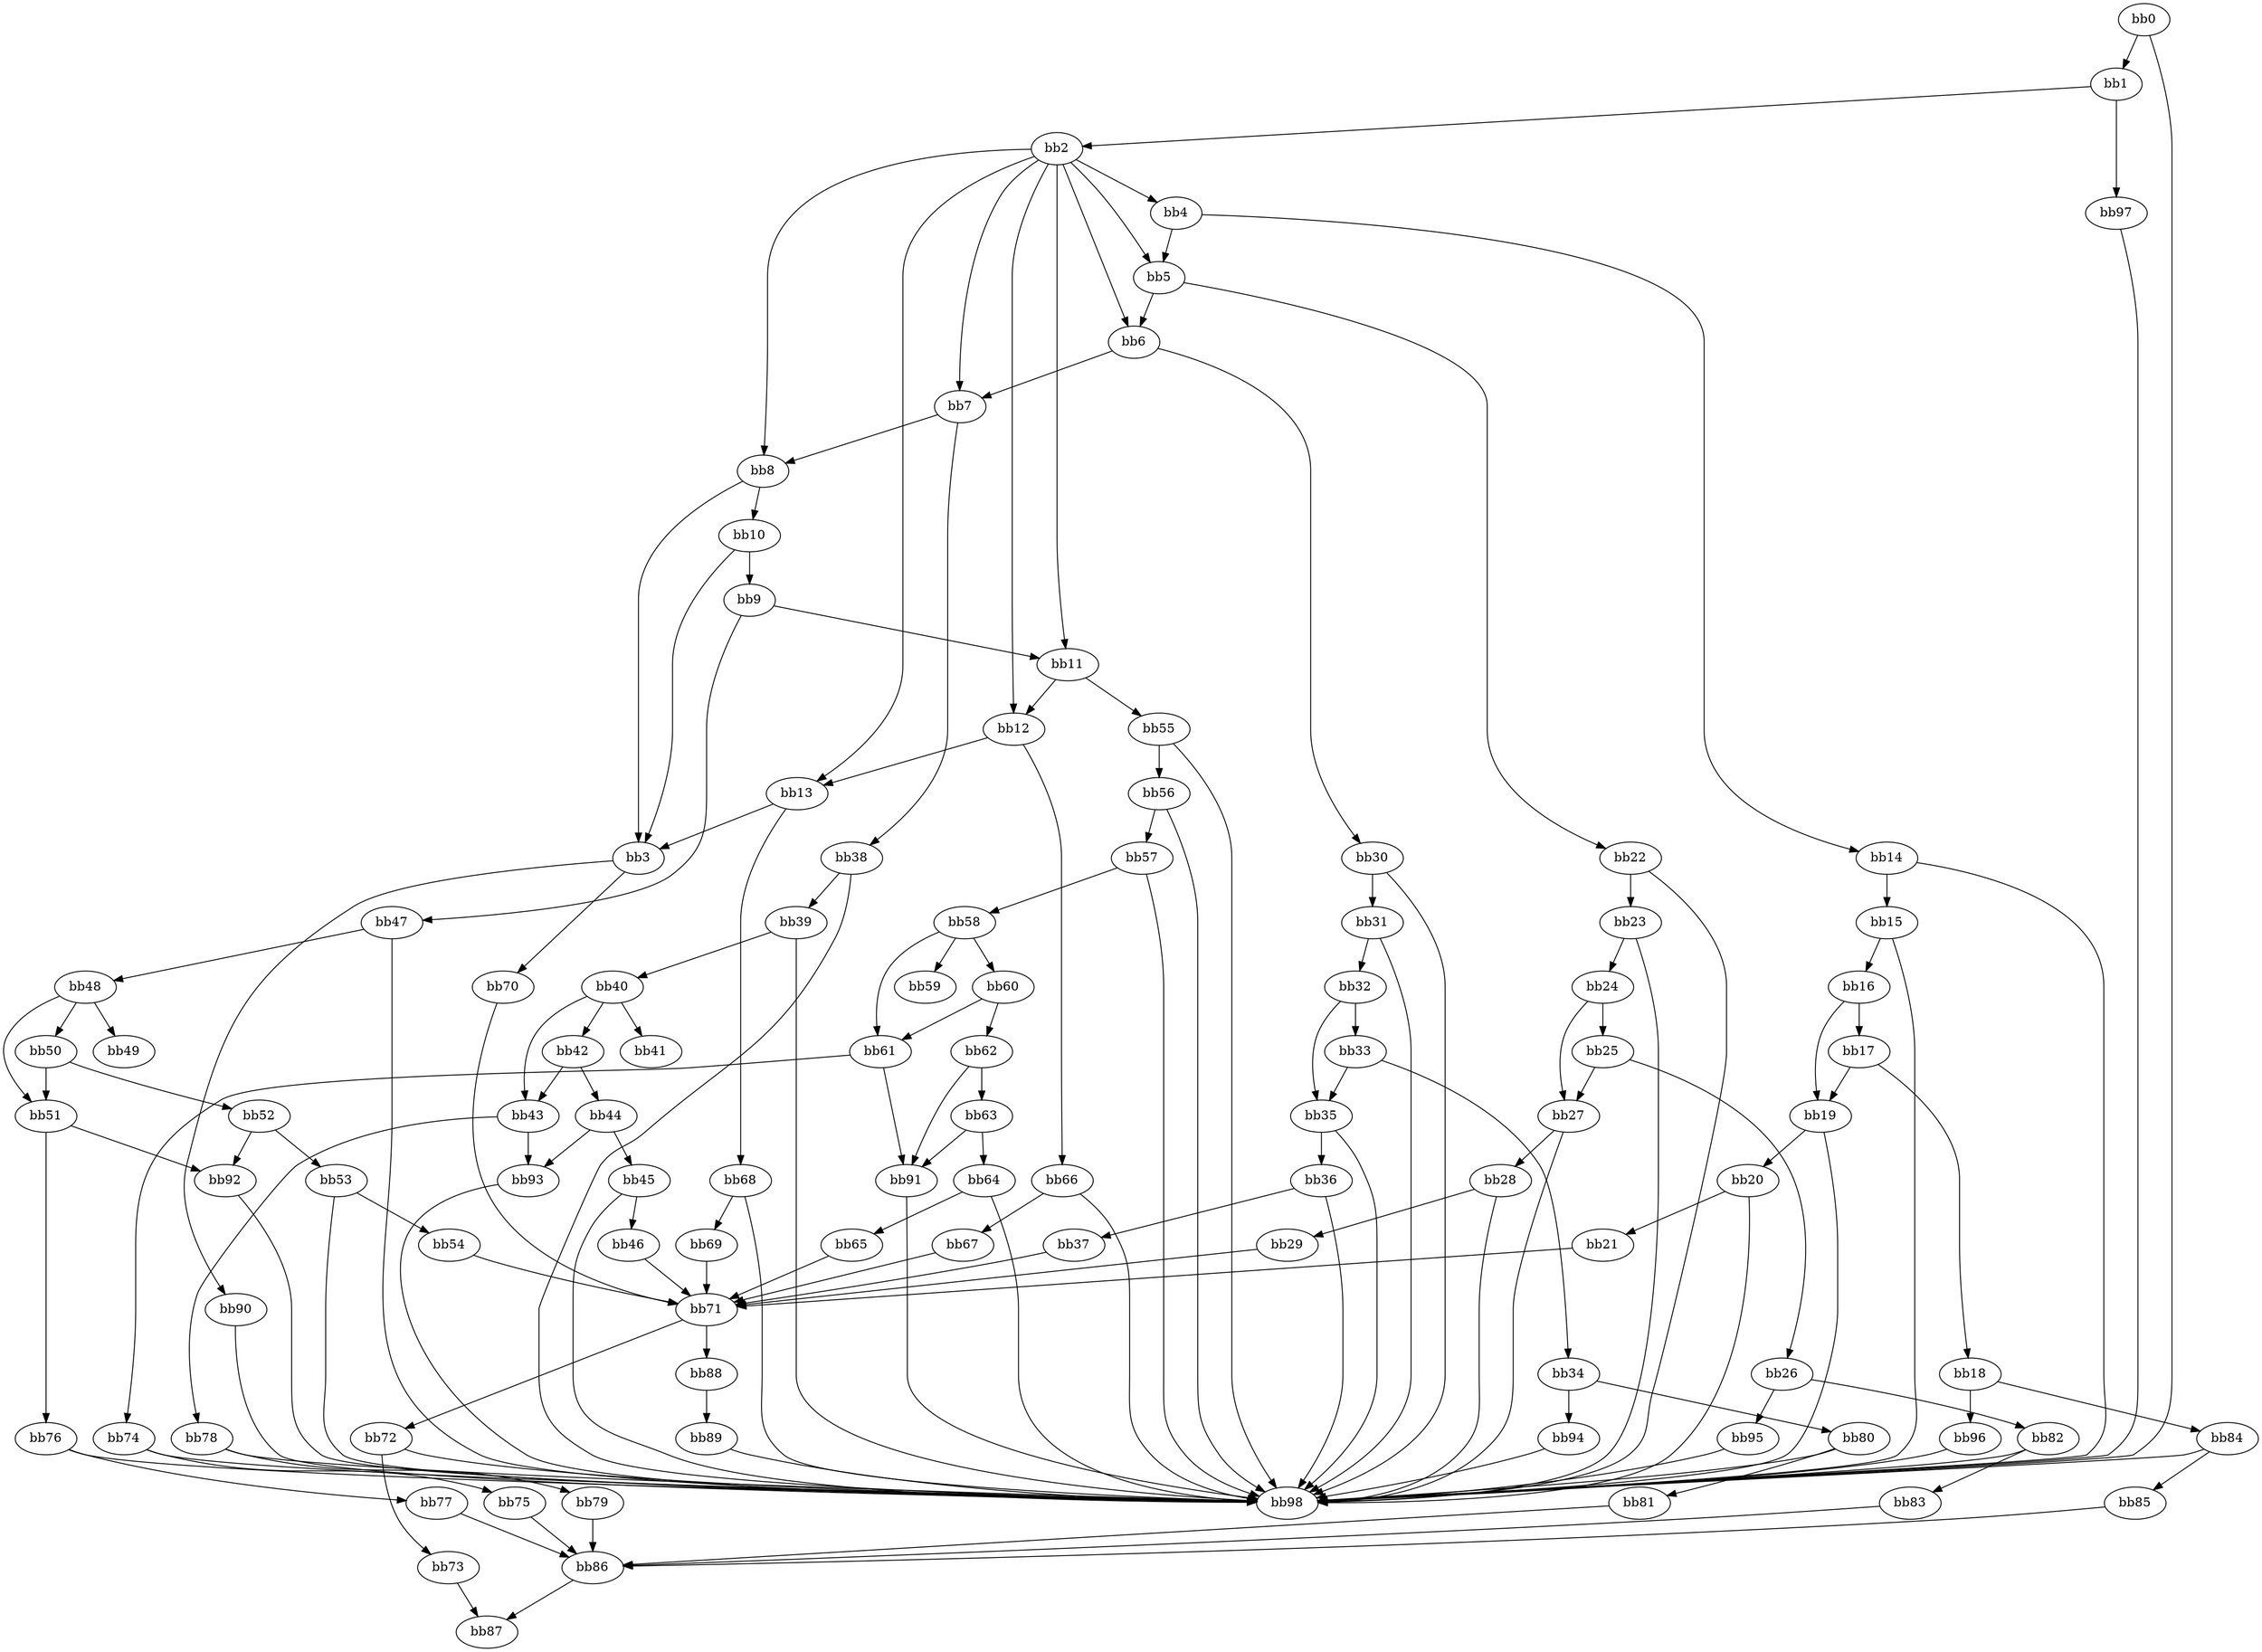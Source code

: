 digraph {
    0 [ label = "bb0\l" ]
    1 [ label = "bb1\l" ]
    2 [ label = "bb2\l" ]
    3 [ label = "bb3\l" ]
    4 [ label = "bb4\l" ]
    5 [ label = "bb5\l" ]
    6 [ label = "bb6\l" ]
    7 [ label = "bb7\l" ]
    8 [ label = "bb8\l" ]
    9 [ label = "bb9\l" ]
    10 [ label = "bb10\l" ]
    11 [ label = "bb11\l" ]
    12 [ label = "bb12\l" ]
    13 [ label = "bb13\l" ]
    14 [ label = "bb14\l" ]
    15 [ label = "bb15\l" ]
    16 [ label = "bb16\l" ]
    17 [ label = "bb17\l" ]
    18 [ label = "bb18\l" ]
    19 [ label = "bb19\l" ]
    20 [ label = "bb20\l" ]
    21 [ label = "bb21\l" ]
    22 [ label = "bb22\l" ]
    23 [ label = "bb23\l" ]
    24 [ label = "bb24\l" ]
    25 [ label = "bb25\l" ]
    26 [ label = "bb26\l" ]
    27 [ label = "bb27\l" ]
    28 [ label = "bb28\l" ]
    29 [ label = "bb29\l" ]
    30 [ label = "bb30\l" ]
    31 [ label = "bb31\l" ]
    32 [ label = "bb32\l" ]
    33 [ label = "bb33\l" ]
    34 [ label = "bb34\l" ]
    35 [ label = "bb35\l" ]
    36 [ label = "bb36\l" ]
    37 [ label = "bb37\l" ]
    38 [ label = "bb38\l" ]
    39 [ label = "bb39\l" ]
    40 [ label = "bb40\l" ]
    41 [ label = "bb41\l" ]
    42 [ label = "bb42\l" ]
    43 [ label = "bb43\l" ]
    44 [ label = "bb44\l" ]
    45 [ label = "bb45\l" ]
    46 [ label = "bb46\l" ]
    47 [ label = "bb47\l" ]
    48 [ label = "bb48\l" ]
    49 [ label = "bb49\l" ]
    50 [ label = "bb50\l" ]
    51 [ label = "bb51\l" ]
    52 [ label = "bb52\l" ]
    53 [ label = "bb53\l" ]
    54 [ label = "bb54\l" ]
    55 [ label = "bb55\l" ]
    56 [ label = "bb56\l" ]
    57 [ label = "bb57\l" ]
    58 [ label = "bb58\l" ]
    59 [ label = "bb59\l" ]
    60 [ label = "bb60\l" ]
    61 [ label = "bb61\l" ]
    62 [ label = "bb62\l" ]
    63 [ label = "bb63\l" ]
    64 [ label = "bb64\l" ]
    65 [ label = "bb65\l" ]
    66 [ label = "bb66\l" ]
    67 [ label = "bb67\l" ]
    68 [ label = "bb68\l" ]
    69 [ label = "bb69\l" ]
    70 [ label = "bb70\l" ]
    71 [ label = "bb71\l" ]
    72 [ label = "bb72\l" ]
    73 [ label = "bb73\l" ]
    74 [ label = "bb74\l" ]
    75 [ label = "bb75\l" ]
    76 [ label = "bb76\l" ]
    77 [ label = "bb77\l" ]
    78 [ label = "bb78\l" ]
    79 [ label = "bb79\l" ]
    80 [ label = "bb80\l" ]
    81 [ label = "bb81\l" ]
    82 [ label = "bb82\l" ]
    83 [ label = "bb83\l" ]
    84 [ label = "bb84\l" ]
    85 [ label = "bb85\l" ]
    86 [ label = "bb86\l" ]
    87 [ label = "bb87\l" ]
    88 [ label = "bb88\l" ]
    89 [ label = "bb89\l" ]
    90 [ label = "bb90\l" ]
    91 [ label = "bb91\l" ]
    92 [ label = "bb92\l" ]
    93 [ label = "bb93\l" ]
    94 [ label = "bb94\l" ]
    95 [ label = "bb95\l" ]
    96 [ label = "bb96\l" ]
    97 [ label = "bb97\l" ]
    98 [ label = "bb98\l" ]
    0 -> 1 [ ]
    0 -> 98 [ ]
    1 -> 2 [ ]
    1 -> 97 [ ]
    2 -> 4 [ ]
    2 -> 5 [ ]
    2 -> 6 [ ]
    2 -> 7 [ ]
    2 -> 8 [ ]
    2 -> 11 [ ]
    2 -> 12 [ ]
    2 -> 13 [ ]
    3 -> 70 [ ]
    3 -> 90 [ ]
    4 -> 5 [ ]
    4 -> 14 [ ]
    5 -> 6 [ ]
    5 -> 22 [ ]
    6 -> 7 [ ]
    6 -> 30 [ ]
    7 -> 8 [ ]
    7 -> 38 [ ]
    8 -> 3 [ ]
    8 -> 10 [ ]
    9 -> 11 [ ]
    9 -> 47 [ ]
    10 -> 3 [ ]
    10 -> 9 [ ]
    11 -> 12 [ ]
    11 -> 55 [ ]
    12 -> 13 [ ]
    12 -> 66 [ ]
    13 -> 3 [ ]
    13 -> 68 [ ]
    14 -> 15 [ ]
    14 -> 98 [ ]
    15 -> 16 [ ]
    15 -> 98 [ ]
    16 -> 17 [ ]
    16 -> 19 [ ]
    17 -> 18 [ ]
    17 -> 19 [ ]
    18 -> 84 [ ]
    18 -> 96 [ ]
    19 -> 20 [ ]
    19 -> 98 [ ]
    20 -> 21 [ ]
    20 -> 98 [ ]
    21 -> 71 [ ]
    22 -> 23 [ ]
    22 -> 98 [ ]
    23 -> 24 [ ]
    23 -> 98 [ ]
    24 -> 25 [ ]
    24 -> 27 [ ]
    25 -> 26 [ ]
    25 -> 27 [ ]
    26 -> 82 [ ]
    26 -> 95 [ ]
    27 -> 28 [ ]
    27 -> 98 [ ]
    28 -> 29 [ ]
    28 -> 98 [ ]
    29 -> 71 [ ]
    30 -> 31 [ ]
    30 -> 98 [ ]
    31 -> 32 [ ]
    31 -> 98 [ ]
    32 -> 33 [ ]
    32 -> 35 [ ]
    33 -> 34 [ ]
    33 -> 35 [ ]
    34 -> 80 [ ]
    34 -> 94 [ ]
    35 -> 36 [ ]
    35 -> 98 [ ]
    36 -> 37 [ ]
    36 -> 98 [ ]
    37 -> 71 [ ]
    38 -> 39 [ ]
    38 -> 98 [ ]
    39 -> 40 [ ]
    39 -> 98 [ ]
    40 -> 41 [ ]
    40 -> 42 [ ]
    40 -> 43 [ ]
    42 -> 43 [ ]
    42 -> 44 [ ]
    43 -> 78 [ ]
    43 -> 93 [ ]
    44 -> 45 [ ]
    44 -> 93 [ ]
    45 -> 46 [ ]
    45 -> 98 [ ]
    46 -> 71 [ ]
    47 -> 48 [ ]
    47 -> 98 [ ]
    48 -> 49 [ ]
    48 -> 50 [ ]
    48 -> 51 [ ]
    50 -> 51 [ ]
    50 -> 52 [ ]
    51 -> 76 [ ]
    51 -> 92 [ ]
    52 -> 53 [ ]
    52 -> 92 [ ]
    53 -> 54 [ ]
    53 -> 98 [ ]
    54 -> 71 [ ]
    55 -> 56 [ ]
    55 -> 98 [ ]
    56 -> 57 [ ]
    56 -> 98 [ ]
    57 -> 58 [ ]
    57 -> 98 [ ]
    58 -> 59 [ ]
    58 -> 60 [ ]
    58 -> 61 [ ]
    60 -> 61 [ ]
    60 -> 62 [ ]
    61 -> 74 [ ]
    61 -> 91 [ ]
    62 -> 63 [ ]
    62 -> 91 [ ]
    63 -> 64 [ ]
    63 -> 91 [ ]
    64 -> 65 [ ]
    64 -> 98 [ ]
    65 -> 71 [ ]
    66 -> 67 [ ]
    66 -> 98 [ ]
    67 -> 71 [ ]
    68 -> 69 [ ]
    68 -> 98 [ ]
    69 -> 71 [ ]
    70 -> 71 [ ]
    71 -> 72 [ ]
    71 -> 88 [ ]
    72 -> 73 [ ]
    72 -> 98 [ ]
    73 -> 87 [ ]
    74 -> 75 [ ]
    74 -> 98 [ ]
    75 -> 86 [ ]
    76 -> 77 [ ]
    76 -> 98 [ ]
    77 -> 86 [ ]
    78 -> 79 [ ]
    78 -> 98 [ ]
    79 -> 86 [ ]
    80 -> 81 [ ]
    80 -> 98 [ ]
    81 -> 86 [ ]
    82 -> 83 [ ]
    82 -> 98 [ ]
    83 -> 86 [ ]
    84 -> 85 [ ]
    84 -> 98 [ ]
    85 -> 86 [ ]
    86 -> 87 [ ]
    88 -> 89 [ ]
    89 -> 98 [ ]
    90 -> 98 [ ]
    91 -> 98 [ ]
    92 -> 98 [ ]
    93 -> 98 [ ]
    94 -> 98 [ ]
    95 -> 98 [ ]
    96 -> 98 [ ]
    97 -> 98 [ ]
}

